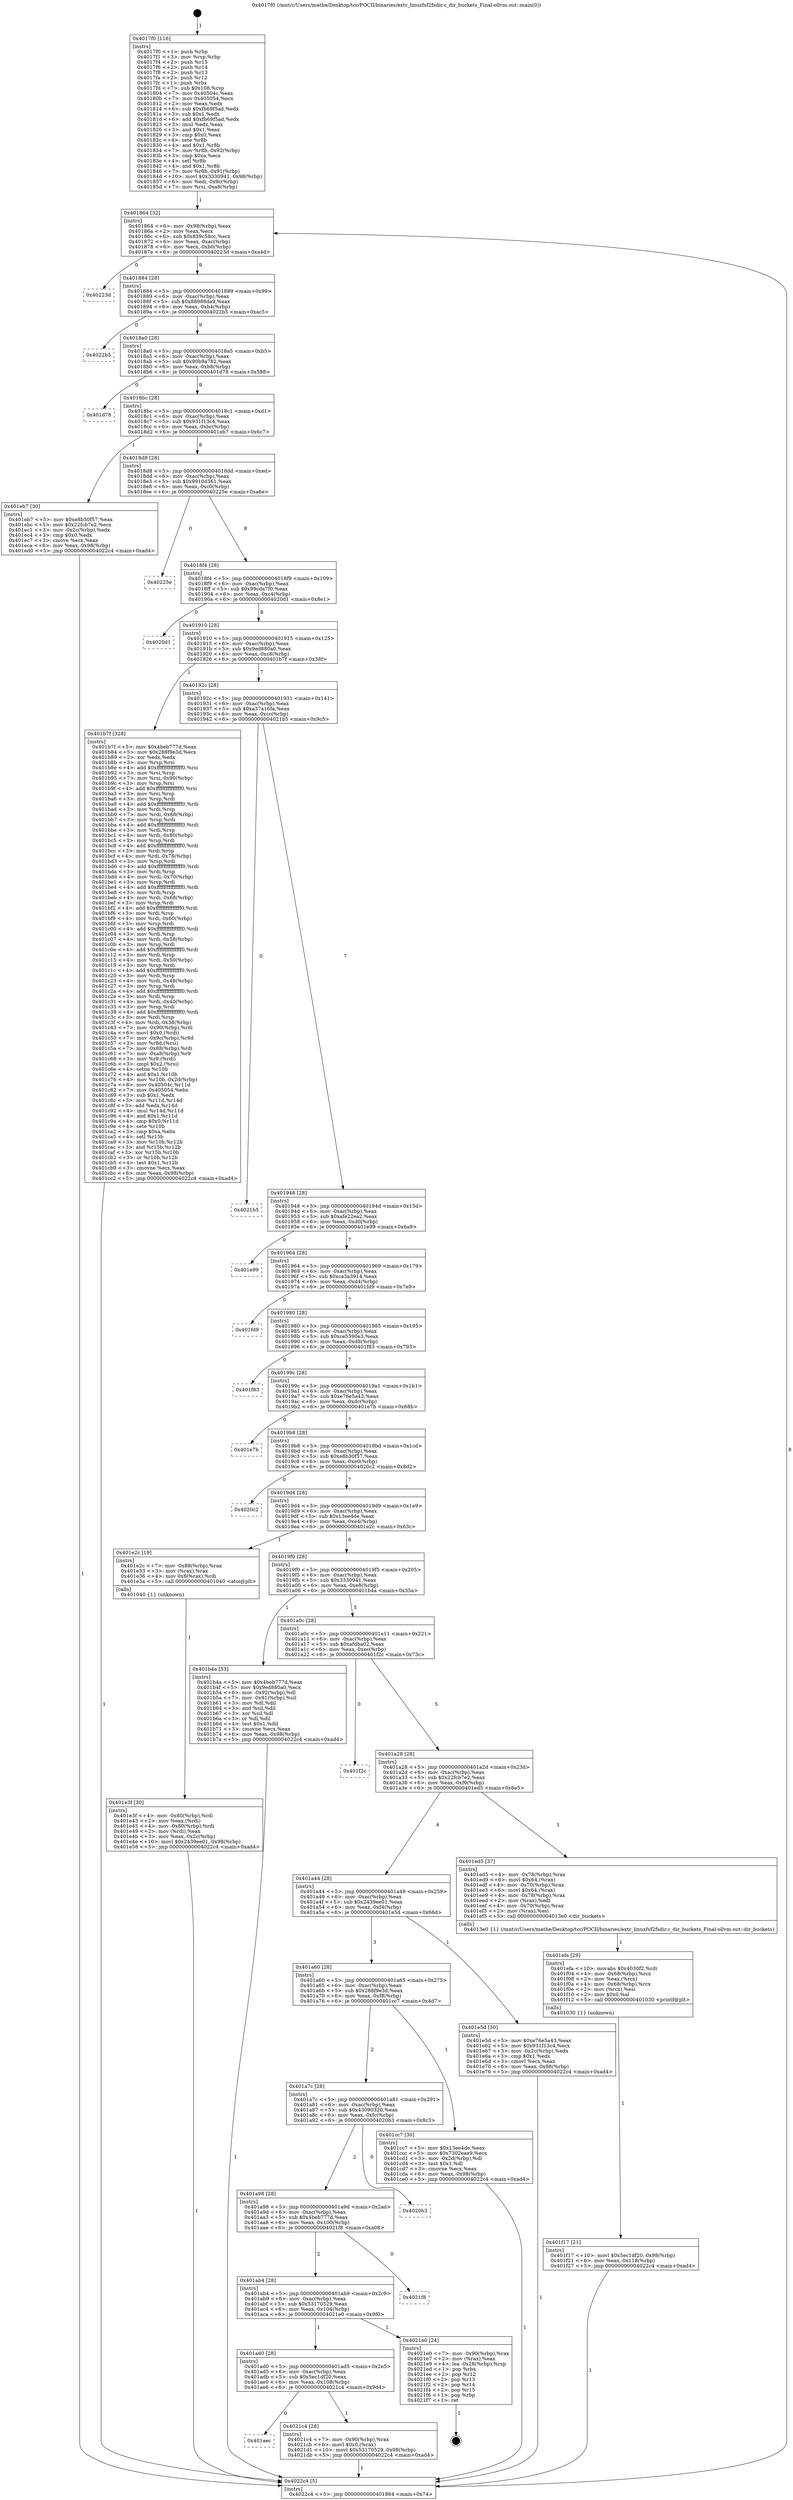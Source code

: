 digraph "0x4017f0" {
  label = "0x4017f0 (/mnt/c/Users/mathe/Desktop/tcc/POCII/binaries/extr_linuxfsf2fsdir.c_dir_buckets_Final-ollvm.out::main(0))"
  labelloc = "t"
  node[shape=record]

  Entry [label="",width=0.3,height=0.3,shape=circle,fillcolor=black,style=filled]
  "0x401864" [label="{
     0x401864 [32]\l
     | [instrs]\l
     &nbsp;&nbsp;0x401864 \<+6\>: mov -0x98(%rbp),%eax\l
     &nbsp;&nbsp;0x40186a \<+2\>: mov %eax,%ecx\l
     &nbsp;&nbsp;0x40186c \<+6\>: sub $0x839c58cc,%ecx\l
     &nbsp;&nbsp;0x401872 \<+6\>: mov %eax,-0xac(%rbp)\l
     &nbsp;&nbsp;0x401878 \<+6\>: mov %ecx,-0xb0(%rbp)\l
     &nbsp;&nbsp;0x40187e \<+6\>: je 000000000040223d \<main+0xa4d\>\l
  }"]
  "0x40223d" [label="{
     0x40223d\l
  }", style=dashed]
  "0x401884" [label="{
     0x401884 [28]\l
     | [instrs]\l
     &nbsp;&nbsp;0x401884 \<+5\>: jmp 0000000000401889 \<main+0x99\>\l
     &nbsp;&nbsp;0x401889 \<+6\>: mov -0xac(%rbp),%eax\l
     &nbsp;&nbsp;0x40188f \<+5\>: sub $0x88988da9,%eax\l
     &nbsp;&nbsp;0x401894 \<+6\>: mov %eax,-0xb4(%rbp)\l
     &nbsp;&nbsp;0x40189a \<+6\>: je 00000000004022b5 \<main+0xac5\>\l
  }"]
  Exit [label="",width=0.3,height=0.3,shape=circle,fillcolor=black,style=filled,peripheries=2]
  "0x4022b5" [label="{
     0x4022b5\l
  }", style=dashed]
  "0x4018a0" [label="{
     0x4018a0 [28]\l
     | [instrs]\l
     &nbsp;&nbsp;0x4018a0 \<+5\>: jmp 00000000004018a5 \<main+0xb5\>\l
     &nbsp;&nbsp;0x4018a5 \<+6\>: mov -0xac(%rbp),%eax\l
     &nbsp;&nbsp;0x4018ab \<+5\>: sub $0x90b9a782,%eax\l
     &nbsp;&nbsp;0x4018b0 \<+6\>: mov %eax,-0xb8(%rbp)\l
     &nbsp;&nbsp;0x4018b6 \<+6\>: je 0000000000401d78 \<main+0x588\>\l
  }"]
  "0x401aec" [label="{
     0x401aec\l
  }", style=dashed]
  "0x401d78" [label="{
     0x401d78\l
  }", style=dashed]
  "0x4018bc" [label="{
     0x4018bc [28]\l
     | [instrs]\l
     &nbsp;&nbsp;0x4018bc \<+5\>: jmp 00000000004018c1 \<main+0xd1\>\l
     &nbsp;&nbsp;0x4018c1 \<+6\>: mov -0xac(%rbp),%eax\l
     &nbsp;&nbsp;0x4018c7 \<+5\>: sub $0x931f13c4,%eax\l
     &nbsp;&nbsp;0x4018cc \<+6\>: mov %eax,-0xbc(%rbp)\l
     &nbsp;&nbsp;0x4018d2 \<+6\>: je 0000000000401eb7 \<main+0x6c7\>\l
  }"]
  "0x4021c4" [label="{
     0x4021c4 [28]\l
     | [instrs]\l
     &nbsp;&nbsp;0x4021c4 \<+7\>: mov -0x90(%rbp),%rax\l
     &nbsp;&nbsp;0x4021cb \<+6\>: movl $0x0,(%rax)\l
     &nbsp;&nbsp;0x4021d1 \<+10\>: movl $0x53170529,-0x98(%rbp)\l
     &nbsp;&nbsp;0x4021db \<+5\>: jmp 00000000004022c4 \<main+0xad4\>\l
  }"]
  "0x401eb7" [label="{
     0x401eb7 [30]\l
     | [instrs]\l
     &nbsp;&nbsp;0x401eb7 \<+5\>: mov $0xe8b30f57,%eax\l
     &nbsp;&nbsp;0x401ebc \<+5\>: mov $0x22fcb7e2,%ecx\l
     &nbsp;&nbsp;0x401ec1 \<+3\>: mov -0x2c(%rbp),%edx\l
     &nbsp;&nbsp;0x401ec4 \<+3\>: cmp $0x0,%edx\l
     &nbsp;&nbsp;0x401ec7 \<+3\>: cmove %ecx,%eax\l
     &nbsp;&nbsp;0x401eca \<+6\>: mov %eax,-0x98(%rbp)\l
     &nbsp;&nbsp;0x401ed0 \<+5\>: jmp 00000000004022c4 \<main+0xad4\>\l
  }"]
  "0x4018d8" [label="{
     0x4018d8 [28]\l
     | [instrs]\l
     &nbsp;&nbsp;0x4018d8 \<+5\>: jmp 00000000004018dd \<main+0xed\>\l
     &nbsp;&nbsp;0x4018dd \<+6\>: mov -0xac(%rbp),%eax\l
     &nbsp;&nbsp;0x4018e3 \<+5\>: sub $0x9910d361,%eax\l
     &nbsp;&nbsp;0x4018e8 \<+6\>: mov %eax,-0xc0(%rbp)\l
     &nbsp;&nbsp;0x4018ee \<+6\>: je 000000000040225e \<main+0xa6e\>\l
  }"]
  "0x401ad0" [label="{
     0x401ad0 [28]\l
     | [instrs]\l
     &nbsp;&nbsp;0x401ad0 \<+5\>: jmp 0000000000401ad5 \<main+0x2e5\>\l
     &nbsp;&nbsp;0x401ad5 \<+6\>: mov -0xac(%rbp),%eax\l
     &nbsp;&nbsp;0x401adb \<+5\>: sub $0x5ec1df20,%eax\l
     &nbsp;&nbsp;0x401ae0 \<+6\>: mov %eax,-0x108(%rbp)\l
     &nbsp;&nbsp;0x401ae6 \<+6\>: je 00000000004021c4 \<main+0x9d4\>\l
  }"]
  "0x40225e" [label="{
     0x40225e\l
  }", style=dashed]
  "0x4018f4" [label="{
     0x4018f4 [28]\l
     | [instrs]\l
     &nbsp;&nbsp;0x4018f4 \<+5\>: jmp 00000000004018f9 \<main+0x109\>\l
     &nbsp;&nbsp;0x4018f9 \<+6\>: mov -0xac(%rbp),%eax\l
     &nbsp;&nbsp;0x4018ff \<+5\>: sub $0x99cda7f0,%eax\l
     &nbsp;&nbsp;0x401904 \<+6\>: mov %eax,-0xc4(%rbp)\l
     &nbsp;&nbsp;0x40190a \<+6\>: je 00000000004020d1 \<main+0x8e1\>\l
  }"]
  "0x4021e0" [label="{
     0x4021e0 [24]\l
     | [instrs]\l
     &nbsp;&nbsp;0x4021e0 \<+7\>: mov -0x90(%rbp),%rax\l
     &nbsp;&nbsp;0x4021e7 \<+2\>: mov (%rax),%eax\l
     &nbsp;&nbsp;0x4021e9 \<+4\>: lea -0x28(%rbp),%rsp\l
     &nbsp;&nbsp;0x4021ed \<+1\>: pop %rbx\l
     &nbsp;&nbsp;0x4021ee \<+2\>: pop %r12\l
     &nbsp;&nbsp;0x4021f0 \<+2\>: pop %r13\l
     &nbsp;&nbsp;0x4021f2 \<+2\>: pop %r14\l
     &nbsp;&nbsp;0x4021f4 \<+2\>: pop %r15\l
     &nbsp;&nbsp;0x4021f6 \<+1\>: pop %rbp\l
     &nbsp;&nbsp;0x4021f7 \<+1\>: ret\l
  }"]
  "0x4020d1" [label="{
     0x4020d1\l
  }", style=dashed]
  "0x401910" [label="{
     0x401910 [28]\l
     | [instrs]\l
     &nbsp;&nbsp;0x401910 \<+5\>: jmp 0000000000401915 \<main+0x125\>\l
     &nbsp;&nbsp;0x401915 \<+6\>: mov -0xac(%rbp),%eax\l
     &nbsp;&nbsp;0x40191b \<+5\>: sub $0x9ed880a0,%eax\l
     &nbsp;&nbsp;0x401920 \<+6\>: mov %eax,-0xc8(%rbp)\l
     &nbsp;&nbsp;0x401926 \<+6\>: je 0000000000401b7f \<main+0x38f\>\l
  }"]
  "0x401ab4" [label="{
     0x401ab4 [28]\l
     | [instrs]\l
     &nbsp;&nbsp;0x401ab4 \<+5\>: jmp 0000000000401ab9 \<main+0x2c9\>\l
     &nbsp;&nbsp;0x401ab9 \<+6\>: mov -0xac(%rbp),%eax\l
     &nbsp;&nbsp;0x401abf \<+5\>: sub $0x53170529,%eax\l
     &nbsp;&nbsp;0x401ac4 \<+6\>: mov %eax,-0x104(%rbp)\l
     &nbsp;&nbsp;0x401aca \<+6\>: je 00000000004021e0 \<main+0x9f0\>\l
  }"]
  "0x401b7f" [label="{
     0x401b7f [328]\l
     | [instrs]\l
     &nbsp;&nbsp;0x401b7f \<+5\>: mov $0x4beb777d,%eax\l
     &nbsp;&nbsp;0x401b84 \<+5\>: mov $0x288f9e3d,%ecx\l
     &nbsp;&nbsp;0x401b89 \<+2\>: xor %edx,%edx\l
     &nbsp;&nbsp;0x401b8b \<+3\>: mov %rsp,%rsi\l
     &nbsp;&nbsp;0x401b8e \<+4\>: add $0xfffffffffffffff0,%rsi\l
     &nbsp;&nbsp;0x401b92 \<+3\>: mov %rsi,%rsp\l
     &nbsp;&nbsp;0x401b95 \<+7\>: mov %rsi,-0x90(%rbp)\l
     &nbsp;&nbsp;0x401b9c \<+3\>: mov %rsp,%rsi\l
     &nbsp;&nbsp;0x401b9f \<+4\>: add $0xfffffffffffffff0,%rsi\l
     &nbsp;&nbsp;0x401ba3 \<+3\>: mov %rsi,%rsp\l
     &nbsp;&nbsp;0x401ba6 \<+3\>: mov %rsp,%rdi\l
     &nbsp;&nbsp;0x401ba9 \<+4\>: add $0xfffffffffffffff0,%rdi\l
     &nbsp;&nbsp;0x401bad \<+3\>: mov %rdi,%rsp\l
     &nbsp;&nbsp;0x401bb0 \<+7\>: mov %rdi,-0x88(%rbp)\l
     &nbsp;&nbsp;0x401bb7 \<+3\>: mov %rsp,%rdi\l
     &nbsp;&nbsp;0x401bba \<+4\>: add $0xfffffffffffffff0,%rdi\l
     &nbsp;&nbsp;0x401bbe \<+3\>: mov %rdi,%rsp\l
     &nbsp;&nbsp;0x401bc1 \<+4\>: mov %rdi,-0x80(%rbp)\l
     &nbsp;&nbsp;0x401bc5 \<+3\>: mov %rsp,%rdi\l
     &nbsp;&nbsp;0x401bc8 \<+4\>: add $0xfffffffffffffff0,%rdi\l
     &nbsp;&nbsp;0x401bcc \<+3\>: mov %rdi,%rsp\l
     &nbsp;&nbsp;0x401bcf \<+4\>: mov %rdi,-0x78(%rbp)\l
     &nbsp;&nbsp;0x401bd3 \<+3\>: mov %rsp,%rdi\l
     &nbsp;&nbsp;0x401bd6 \<+4\>: add $0xfffffffffffffff0,%rdi\l
     &nbsp;&nbsp;0x401bda \<+3\>: mov %rdi,%rsp\l
     &nbsp;&nbsp;0x401bdd \<+4\>: mov %rdi,-0x70(%rbp)\l
     &nbsp;&nbsp;0x401be1 \<+3\>: mov %rsp,%rdi\l
     &nbsp;&nbsp;0x401be4 \<+4\>: add $0xfffffffffffffff0,%rdi\l
     &nbsp;&nbsp;0x401be8 \<+3\>: mov %rdi,%rsp\l
     &nbsp;&nbsp;0x401beb \<+4\>: mov %rdi,-0x68(%rbp)\l
     &nbsp;&nbsp;0x401bef \<+3\>: mov %rsp,%rdi\l
     &nbsp;&nbsp;0x401bf2 \<+4\>: add $0xfffffffffffffff0,%rdi\l
     &nbsp;&nbsp;0x401bf6 \<+3\>: mov %rdi,%rsp\l
     &nbsp;&nbsp;0x401bf9 \<+4\>: mov %rdi,-0x60(%rbp)\l
     &nbsp;&nbsp;0x401bfd \<+3\>: mov %rsp,%rdi\l
     &nbsp;&nbsp;0x401c00 \<+4\>: add $0xfffffffffffffff0,%rdi\l
     &nbsp;&nbsp;0x401c04 \<+3\>: mov %rdi,%rsp\l
     &nbsp;&nbsp;0x401c07 \<+4\>: mov %rdi,-0x58(%rbp)\l
     &nbsp;&nbsp;0x401c0b \<+3\>: mov %rsp,%rdi\l
     &nbsp;&nbsp;0x401c0e \<+4\>: add $0xfffffffffffffff0,%rdi\l
     &nbsp;&nbsp;0x401c12 \<+3\>: mov %rdi,%rsp\l
     &nbsp;&nbsp;0x401c15 \<+4\>: mov %rdi,-0x50(%rbp)\l
     &nbsp;&nbsp;0x401c19 \<+3\>: mov %rsp,%rdi\l
     &nbsp;&nbsp;0x401c1c \<+4\>: add $0xfffffffffffffff0,%rdi\l
     &nbsp;&nbsp;0x401c20 \<+3\>: mov %rdi,%rsp\l
     &nbsp;&nbsp;0x401c23 \<+4\>: mov %rdi,-0x48(%rbp)\l
     &nbsp;&nbsp;0x401c27 \<+3\>: mov %rsp,%rdi\l
     &nbsp;&nbsp;0x401c2a \<+4\>: add $0xfffffffffffffff0,%rdi\l
     &nbsp;&nbsp;0x401c2e \<+3\>: mov %rdi,%rsp\l
     &nbsp;&nbsp;0x401c31 \<+4\>: mov %rdi,-0x40(%rbp)\l
     &nbsp;&nbsp;0x401c35 \<+3\>: mov %rsp,%rdi\l
     &nbsp;&nbsp;0x401c38 \<+4\>: add $0xfffffffffffffff0,%rdi\l
     &nbsp;&nbsp;0x401c3c \<+3\>: mov %rdi,%rsp\l
     &nbsp;&nbsp;0x401c3f \<+4\>: mov %rdi,-0x38(%rbp)\l
     &nbsp;&nbsp;0x401c43 \<+7\>: mov -0x90(%rbp),%rdi\l
     &nbsp;&nbsp;0x401c4a \<+6\>: movl $0x0,(%rdi)\l
     &nbsp;&nbsp;0x401c50 \<+7\>: mov -0x9c(%rbp),%r8d\l
     &nbsp;&nbsp;0x401c57 \<+3\>: mov %r8d,(%rsi)\l
     &nbsp;&nbsp;0x401c5a \<+7\>: mov -0x88(%rbp),%rdi\l
     &nbsp;&nbsp;0x401c61 \<+7\>: mov -0xa8(%rbp),%r9\l
     &nbsp;&nbsp;0x401c68 \<+3\>: mov %r9,(%rdi)\l
     &nbsp;&nbsp;0x401c6b \<+3\>: cmpl $0x2,(%rsi)\l
     &nbsp;&nbsp;0x401c6e \<+4\>: setne %r10b\l
     &nbsp;&nbsp;0x401c72 \<+4\>: and $0x1,%r10b\l
     &nbsp;&nbsp;0x401c76 \<+4\>: mov %r10b,-0x2d(%rbp)\l
     &nbsp;&nbsp;0x401c7a \<+8\>: mov 0x40504c,%r11d\l
     &nbsp;&nbsp;0x401c82 \<+7\>: mov 0x405054,%ebx\l
     &nbsp;&nbsp;0x401c89 \<+3\>: sub $0x1,%edx\l
     &nbsp;&nbsp;0x401c8c \<+3\>: mov %r11d,%r14d\l
     &nbsp;&nbsp;0x401c8f \<+3\>: add %edx,%r14d\l
     &nbsp;&nbsp;0x401c92 \<+4\>: imul %r14d,%r11d\l
     &nbsp;&nbsp;0x401c96 \<+4\>: and $0x1,%r11d\l
     &nbsp;&nbsp;0x401c9a \<+4\>: cmp $0x0,%r11d\l
     &nbsp;&nbsp;0x401c9e \<+4\>: sete %r10b\l
     &nbsp;&nbsp;0x401ca2 \<+3\>: cmp $0xa,%ebx\l
     &nbsp;&nbsp;0x401ca5 \<+4\>: setl %r15b\l
     &nbsp;&nbsp;0x401ca9 \<+3\>: mov %r10b,%r12b\l
     &nbsp;&nbsp;0x401cac \<+3\>: and %r15b,%r12b\l
     &nbsp;&nbsp;0x401caf \<+3\>: xor %r15b,%r10b\l
     &nbsp;&nbsp;0x401cb2 \<+3\>: or %r10b,%r12b\l
     &nbsp;&nbsp;0x401cb5 \<+4\>: test $0x1,%r12b\l
     &nbsp;&nbsp;0x401cb9 \<+3\>: cmovne %ecx,%eax\l
     &nbsp;&nbsp;0x401cbc \<+6\>: mov %eax,-0x98(%rbp)\l
     &nbsp;&nbsp;0x401cc2 \<+5\>: jmp 00000000004022c4 \<main+0xad4\>\l
  }"]
  "0x40192c" [label="{
     0x40192c [28]\l
     | [instrs]\l
     &nbsp;&nbsp;0x40192c \<+5\>: jmp 0000000000401931 \<main+0x141\>\l
     &nbsp;&nbsp;0x401931 \<+6\>: mov -0xac(%rbp),%eax\l
     &nbsp;&nbsp;0x401937 \<+5\>: sub $0xa37a16fa,%eax\l
     &nbsp;&nbsp;0x40193c \<+6\>: mov %eax,-0xcc(%rbp)\l
     &nbsp;&nbsp;0x401942 \<+6\>: je 00000000004021b5 \<main+0x9c5\>\l
  }"]
  "0x4021f8" [label="{
     0x4021f8\l
  }", style=dashed]
  "0x4021b5" [label="{
     0x4021b5\l
  }", style=dashed]
  "0x401948" [label="{
     0x401948 [28]\l
     | [instrs]\l
     &nbsp;&nbsp;0x401948 \<+5\>: jmp 000000000040194d \<main+0x15d\>\l
     &nbsp;&nbsp;0x40194d \<+6\>: mov -0xac(%rbp),%eax\l
     &nbsp;&nbsp;0x401953 \<+5\>: sub $0xafe22ea2,%eax\l
     &nbsp;&nbsp;0x401958 \<+6\>: mov %eax,-0xd0(%rbp)\l
     &nbsp;&nbsp;0x40195e \<+6\>: je 0000000000401e99 \<main+0x6a9\>\l
  }"]
  "0x401a98" [label="{
     0x401a98 [28]\l
     | [instrs]\l
     &nbsp;&nbsp;0x401a98 \<+5\>: jmp 0000000000401a9d \<main+0x2ad\>\l
     &nbsp;&nbsp;0x401a9d \<+6\>: mov -0xac(%rbp),%eax\l
     &nbsp;&nbsp;0x401aa3 \<+5\>: sub $0x4beb777d,%eax\l
     &nbsp;&nbsp;0x401aa8 \<+6\>: mov %eax,-0x100(%rbp)\l
     &nbsp;&nbsp;0x401aae \<+6\>: je 00000000004021f8 \<main+0xa08\>\l
  }"]
  "0x401e99" [label="{
     0x401e99\l
  }", style=dashed]
  "0x401964" [label="{
     0x401964 [28]\l
     | [instrs]\l
     &nbsp;&nbsp;0x401964 \<+5\>: jmp 0000000000401969 \<main+0x179\>\l
     &nbsp;&nbsp;0x401969 \<+6\>: mov -0xac(%rbp),%eax\l
     &nbsp;&nbsp;0x40196f \<+5\>: sub $0xca3a3914,%eax\l
     &nbsp;&nbsp;0x401974 \<+6\>: mov %eax,-0xd4(%rbp)\l
     &nbsp;&nbsp;0x40197a \<+6\>: je 0000000000401fd9 \<main+0x7e9\>\l
  }"]
  "0x4020b3" [label="{
     0x4020b3\l
  }", style=dashed]
  "0x401fd9" [label="{
     0x401fd9\l
  }", style=dashed]
  "0x401980" [label="{
     0x401980 [28]\l
     | [instrs]\l
     &nbsp;&nbsp;0x401980 \<+5\>: jmp 0000000000401985 \<main+0x195\>\l
     &nbsp;&nbsp;0x401985 \<+6\>: mov -0xac(%rbp),%eax\l
     &nbsp;&nbsp;0x40198b \<+5\>: sub $0xce5590e3,%eax\l
     &nbsp;&nbsp;0x401990 \<+6\>: mov %eax,-0xd8(%rbp)\l
     &nbsp;&nbsp;0x401996 \<+6\>: je 0000000000401f83 \<main+0x793\>\l
  }"]
  "0x401f17" [label="{
     0x401f17 [21]\l
     | [instrs]\l
     &nbsp;&nbsp;0x401f17 \<+10\>: movl $0x5ec1df20,-0x98(%rbp)\l
     &nbsp;&nbsp;0x401f21 \<+6\>: mov %eax,-0x118(%rbp)\l
     &nbsp;&nbsp;0x401f27 \<+5\>: jmp 00000000004022c4 \<main+0xad4\>\l
  }"]
  "0x401f83" [label="{
     0x401f83\l
  }", style=dashed]
  "0x40199c" [label="{
     0x40199c [28]\l
     | [instrs]\l
     &nbsp;&nbsp;0x40199c \<+5\>: jmp 00000000004019a1 \<main+0x1b1\>\l
     &nbsp;&nbsp;0x4019a1 \<+6\>: mov -0xac(%rbp),%eax\l
     &nbsp;&nbsp;0x4019a7 \<+5\>: sub $0xe76e5a43,%eax\l
     &nbsp;&nbsp;0x4019ac \<+6\>: mov %eax,-0xdc(%rbp)\l
     &nbsp;&nbsp;0x4019b2 \<+6\>: je 0000000000401e7b \<main+0x68b\>\l
  }"]
  "0x401efa" [label="{
     0x401efa [29]\l
     | [instrs]\l
     &nbsp;&nbsp;0x401efa \<+10\>: movabs $0x4030f2,%rdi\l
     &nbsp;&nbsp;0x401f04 \<+4\>: mov -0x68(%rbp),%rcx\l
     &nbsp;&nbsp;0x401f08 \<+2\>: mov %eax,(%rcx)\l
     &nbsp;&nbsp;0x401f0a \<+4\>: mov -0x68(%rbp),%rcx\l
     &nbsp;&nbsp;0x401f0e \<+2\>: mov (%rcx),%esi\l
     &nbsp;&nbsp;0x401f10 \<+2\>: mov $0x0,%al\l
     &nbsp;&nbsp;0x401f12 \<+5\>: call 0000000000401030 \<printf@plt\>\l
     | [calls]\l
     &nbsp;&nbsp;0x401030 \{1\} (unknown)\l
  }"]
  "0x401e7b" [label="{
     0x401e7b\l
  }", style=dashed]
  "0x4019b8" [label="{
     0x4019b8 [28]\l
     | [instrs]\l
     &nbsp;&nbsp;0x4019b8 \<+5\>: jmp 00000000004019bd \<main+0x1cd\>\l
     &nbsp;&nbsp;0x4019bd \<+6\>: mov -0xac(%rbp),%eax\l
     &nbsp;&nbsp;0x4019c3 \<+5\>: sub $0xe8b30f57,%eax\l
     &nbsp;&nbsp;0x4019c8 \<+6\>: mov %eax,-0xe0(%rbp)\l
     &nbsp;&nbsp;0x4019ce \<+6\>: je 00000000004020c2 \<main+0x8d2\>\l
  }"]
  "0x401e3f" [label="{
     0x401e3f [30]\l
     | [instrs]\l
     &nbsp;&nbsp;0x401e3f \<+4\>: mov -0x80(%rbp),%rdi\l
     &nbsp;&nbsp;0x401e43 \<+2\>: mov %eax,(%rdi)\l
     &nbsp;&nbsp;0x401e45 \<+4\>: mov -0x80(%rbp),%rdi\l
     &nbsp;&nbsp;0x401e49 \<+2\>: mov (%rdi),%eax\l
     &nbsp;&nbsp;0x401e4b \<+3\>: mov %eax,-0x2c(%rbp)\l
     &nbsp;&nbsp;0x401e4e \<+10\>: movl $0x2439ee01,-0x98(%rbp)\l
     &nbsp;&nbsp;0x401e58 \<+5\>: jmp 00000000004022c4 \<main+0xad4\>\l
  }"]
  "0x4020c2" [label="{
     0x4020c2\l
  }", style=dashed]
  "0x4019d4" [label="{
     0x4019d4 [28]\l
     | [instrs]\l
     &nbsp;&nbsp;0x4019d4 \<+5\>: jmp 00000000004019d9 \<main+0x1e9\>\l
     &nbsp;&nbsp;0x4019d9 \<+6\>: mov -0xac(%rbp),%eax\l
     &nbsp;&nbsp;0x4019df \<+5\>: sub $0x13ee4de,%eax\l
     &nbsp;&nbsp;0x4019e4 \<+6\>: mov %eax,-0xe4(%rbp)\l
     &nbsp;&nbsp;0x4019ea \<+6\>: je 0000000000401e2c \<main+0x63c\>\l
  }"]
  "0x401a7c" [label="{
     0x401a7c [28]\l
     | [instrs]\l
     &nbsp;&nbsp;0x401a7c \<+5\>: jmp 0000000000401a81 \<main+0x291\>\l
     &nbsp;&nbsp;0x401a81 \<+6\>: mov -0xac(%rbp),%eax\l
     &nbsp;&nbsp;0x401a87 \<+5\>: sub $0x43090320,%eax\l
     &nbsp;&nbsp;0x401a8c \<+6\>: mov %eax,-0xfc(%rbp)\l
     &nbsp;&nbsp;0x401a92 \<+6\>: je 00000000004020b3 \<main+0x8c3\>\l
  }"]
  "0x401e2c" [label="{
     0x401e2c [19]\l
     | [instrs]\l
     &nbsp;&nbsp;0x401e2c \<+7\>: mov -0x88(%rbp),%rax\l
     &nbsp;&nbsp;0x401e33 \<+3\>: mov (%rax),%rax\l
     &nbsp;&nbsp;0x401e36 \<+4\>: mov 0x8(%rax),%rdi\l
     &nbsp;&nbsp;0x401e3a \<+5\>: call 0000000000401040 \<atoi@plt\>\l
     | [calls]\l
     &nbsp;&nbsp;0x401040 \{1\} (unknown)\l
  }"]
  "0x4019f0" [label="{
     0x4019f0 [28]\l
     | [instrs]\l
     &nbsp;&nbsp;0x4019f0 \<+5\>: jmp 00000000004019f5 \<main+0x205\>\l
     &nbsp;&nbsp;0x4019f5 \<+6\>: mov -0xac(%rbp),%eax\l
     &nbsp;&nbsp;0x4019fb \<+5\>: sub $0x3330941,%eax\l
     &nbsp;&nbsp;0x401a00 \<+6\>: mov %eax,-0xe8(%rbp)\l
     &nbsp;&nbsp;0x401a06 \<+6\>: je 0000000000401b4a \<main+0x35a\>\l
  }"]
  "0x401cc7" [label="{
     0x401cc7 [30]\l
     | [instrs]\l
     &nbsp;&nbsp;0x401cc7 \<+5\>: mov $0x13ee4de,%eax\l
     &nbsp;&nbsp;0x401ccc \<+5\>: mov $0x7302eae9,%ecx\l
     &nbsp;&nbsp;0x401cd1 \<+3\>: mov -0x2d(%rbp),%dl\l
     &nbsp;&nbsp;0x401cd4 \<+3\>: test $0x1,%dl\l
     &nbsp;&nbsp;0x401cd7 \<+3\>: cmovne %ecx,%eax\l
     &nbsp;&nbsp;0x401cda \<+6\>: mov %eax,-0x98(%rbp)\l
     &nbsp;&nbsp;0x401ce0 \<+5\>: jmp 00000000004022c4 \<main+0xad4\>\l
  }"]
  "0x401b4a" [label="{
     0x401b4a [53]\l
     | [instrs]\l
     &nbsp;&nbsp;0x401b4a \<+5\>: mov $0x4beb777d,%eax\l
     &nbsp;&nbsp;0x401b4f \<+5\>: mov $0x9ed880a0,%ecx\l
     &nbsp;&nbsp;0x401b54 \<+6\>: mov -0x92(%rbp),%dl\l
     &nbsp;&nbsp;0x401b5a \<+7\>: mov -0x91(%rbp),%sil\l
     &nbsp;&nbsp;0x401b61 \<+3\>: mov %dl,%dil\l
     &nbsp;&nbsp;0x401b64 \<+3\>: and %sil,%dil\l
     &nbsp;&nbsp;0x401b67 \<+3\>: xor %sil,%dl\l
     &nbsp;&nbsp;0x401b6a \<+3\>: or %dl,%dil\l
     &nbsp;&nbsp;0x401b6d \<+4\>: test $0x1,%dil\l
     &nbsp;&nbsp;0x401b71 \<+3\>: cmovne %ecx,%eax\l
     &nbsp;&nbsp;0x401b74 \<+6\>: mov %eax,-0x98(%rbp)\l
     &nbsp;&nbsp;0x401b7a \<+5\>: jmp 00000000004022c4 \<main+0xad4\>\l
  }"]
  "0x401a0c" [label="{
     0x401a0c [28]\l
     | [instrs]\l
     &nbsp;&nbsp;0x401a0c \<+5\>: jmp 0000000000401a11 \<main+0x221\>\l
     &nbsp;&nbsp;0x401a11 \<+6\>: mov -0xac(%rbp),%eax\l
     &nbsp;&nbsp;0x401a17 \<+5\>: sub $0xafdba02,%eax\l
     &nbsp;&nbsp;0x401a1c \<+6\>: mov %eax,-0xec(%rbp)\l
     &nbsp;&nbsp;0x401a22 \<+6\>: je 0000000000401f2c \<main+0x73c\>\l
  }"]
  "0x4022c4" [label="{
     0x4022c4 [5]\l
     | [instrs]\l
     &nbsp;&nbsp;0x4022c4 \<+5\>: jmp 0000000000401864 \<main+0x74\>\l
  }"]
  "0x4017f0" [label="{
     0x4017f0 [116]\l
     | [instrs]\l
     &nbsp;&nbsp;0x4017f0 \<+1\>: push %rbp\l
     &nbsp;&nbsp;0x4017f1 \<+3\>: mov %rsp,%rbp\l
     &nbsp;&nbsp;0x4017f4 \<+2\>: push %r15\l
     &nbsp;&nbsp;0x4017f6 \<+2\>: push %r14\l
     &nbsp;&nbsp;0x4017f8 \<+2\>: push %r13\l
     &nbsp;&nbsp;0x4017fa \<+2\>: push %r12\l
     &nbsp;&nbsp;0x4017fc \<+1\>: push %rbx\l
     &nbsp;&nbsp;0x4017fd \<+7\>: sub $0x108,%rsp\l
     &nbsp;&nbsp;0x401804 \<+7\>: mov 0x40504c,%eax\l
     &nbsp;&nbsp;0x40180b \<+7\>: mov 0x405054,%ecx\l
     &nbsp;&nbsp;0x401812 \<+2\>: mov %eax,%edx\l
     &nbsp;&nbsp;0x401814 \<+6\>: sub $0xfb69f5ad,%edx\l
     &nbsp;&nbsp;0x40181a \<+3\>: sub $0x1,%edx\l
     &nbsp;&nbsp;0x40181d \<+6\>: add $0xfb69f5ad,%edx\l
     &nbsp;&nbsp;0x401823 \<+3\>: imul %edx,%eax\l
     &nbsp;&nbsp;0x401826 \<+3\>: and $0x1,%eax\l
     &nbsp;&nbsp;0x401829 \<+3\>: cmp $0x0,%eax\l
     &nbsp;&nbsp;0x40182c \<+4\>: sete %r8b\l
     &nbsp;&nbsp;0x401830 \<+4\>: and $0x1,%r8b\l
     &nbsp;&nbsp;0x401834 \<+7\>: mov %r8b,-0x92(%rbp)\l
     &nbsp;&nbsp;0x40183b \<+3\>: cmp $0xa,%ecx\l
     &nbsp;&nbsp;0x40183e \<+4\>: setl %r8b\l
     &nbsp;&nbsp;0x401842 \<+4\>: and $0x1,%r8b\l
     &nbsp;&nbsp;0x401846 \<+7\>: mov %r8b,-0x91(%rbp)\l
     &nbsp;&nbsp;0x40184d \<+10\>: movl $0x3330941,-0x98(%rbp)\l
     &nbsp;&nbsp;0x401857 \<+6\>: mov %edi,-0x9c(%rbp)\l
     &nbsp;&nbsp;0x40185d \<+7\>: mov %rsi,-0xa8(%rbp)\l
  }"]
  "0x401a60" [label="{
     0x401a60 [28]\l
     | [instrs]\l
     &nbsp;&nbsp;0x401a60 \<+5\>: jmp 0000000000401a65 \<main+0x275\>\l
     &nbsp;&nbsp;0x401a65 \<+6\>: mov -0xac(%rbp),%eax\l
     &nbsp;&nbsp;0x401a6b \<+5\>: sub $0x288f9e3d,%eax\l
     &nbsp;&nbsp;0x401a70 \<+6\>: mov %eax,-0xf8(%rbp)\l
     &nbsp;&nbsp;0x401a76 \<+6\>: je 0000000000401cc7 \<main+0x4d7\>\l
  }"]
  "0x401e5d" [label="{
     0x401e5d [30]\l
     | [instrs]\l
     &nbsp;&nbsp;0x401e5d \<+5\>: mov $0xe76e5a43,%eax\l
     &nbsp;&nbsp;0x401e62 \<+5\>: mov $0x931f13c4,%ecx\l
     &nbsp;&nbsp;0x401e67 \<+3\>: mov -0x2c(%rbp),%edx\l
     &nbsp;&nbsp;0x401e6a \<+3\>: cmp $0x1,%edx\l
     &nbsp;&nbsp;0x401e6d \<+3\>: cmovl %ecx,%eax\l
     &nbsp;&nbsp;0x401e70 \<+6\>: mov %eax,-0x98(%rbp)\l
     &nbsp;&nbsp;0x401e76 \<+5\>: jmp 00000000004022c4 \<main+0xad4\>\l
  }"]
  "0x401f2c" [label="{
     0x401f2c\l
  }", style=dashed]
  "0x401a28" [label="{
     0x401a28 [28]\l
     | [instrs]\l
     &nbsp;&nbsp;0x401a28 \<+5\>: jmp 0000000000401a2d \<main+0x23d\>\l
     &nbsp;&nbsp;0x401a2d \<+6\>: mov -0xac(%rbp),%eax\l
     &nbsp;&nbsp;0x401a33 \<+5\>: sub $0x22fcb7e2,%eax\l
     &nbsp;&nbsp;0x401a38 \<+6\>: mov %eax,-0xf0(%rbp)\l
     &nbsp;&nbsp;0x401a3e \<+6\>: je 0000000000401ed5 \<main+0x6e5\>\l
  }"]
  "0x401a44" [label="{
     0x401a44 [28]\l
     | [instrs]\l
     &nbsp;&nbsp;0x401a44 \<+5\>: jmp 0000000000401a49 \<main+0x259\>\l
     &nbsp;&nbsp;0x401a49 \<+6\>: mov -0xac(%rbp),%eax\l
     &nbsp;&nbsp;0x401a4f \<+5\>: sub $0x2439ee01,%eax\l
     &nbsp;&nbsp;0x401a54 \<+6\>: mov %eax,-0xf4(%rbp)\l
     &nbsp;&nbsp;0x401a5a \<+6\>: je 0000000000401e5d \<main+0x66d\>\l
  }"]
  "0x401ed5" [label="{
     0x401ed5 [37]\l
     | [instrs]\l
     &nbsp;&nbsp;0x401ed5 \<+4\>: mov -0x78(%rbp),%rax\l
     &nbsp;&nbsp;0x401ed9 \<+6\>: movl $0x64,(%rax)\l
     &nbsp;&nbsp;0x401edf \<+4\>: mov -0x70(%rbp),%rax\l
     &nbsp;&nbsp;0x401ee3 \<+6\>: movl $0x64,(%rax)\l
     &nbsp;&nbsp;0x401ee9 \<+4\>: mov -0x78(%rbp),%rax\l
     &nbsp;&nbsp;0x401eed \<+2\>: mov (%rax),%edi\l
     &nbsp;&nbsp;0x401eef \<+4\>: mov -0x70(%rbp),%rax\l
     &nbsp;&nbsp;0x401ef3 \<+2\>: mov (%rax),%esi\l
     &nbsp;&nbsp;0x401ef5 \<+5\>: call 00000000004013e0 \<dir_buckets\>\l
     | [calls]\l
     &nbsp;&nbsp;0x4013e0 \{1\} (/mnt/c/Users/mathe/Desktop/tcc/POCII/binaries/extr_linuxfsf2fsdir.c_dir_buckets_Final-ollvm.out::dir_buckets)\l
  }"]
  Entry -> "0x4017f0" [label=" 1"]
  "0x401864" -> "0x40223d" [label=" 0"]
  "0x401864" -> "0x401884" [label=" 9"]
  "0x4021e0" -> Exit [label=" 1"]
  "0x401884" -> "0x4022b5" [label=" 0"]
  "0x401884" -> "0x4018a0" [label=" 9"]
  "0x4021c4" -> "0x4022c4" [label=" 1"]
  "0x4018a0" -> "0x401d78" [label=" 0"]
  "0x4018a0" -> "0x4018bc" [label=" 9"]
  "0x401ad0" -> "0x401aec" [label=" 0"]
  "0x4018bc" -> "0x401eb7" [label=" 1"]
  "0x4018bc" -> "0x4018d8" [label=" 8"]
  "0x401ad0" -> "0x4021c4" [label=" 1"]
  "0x4018d8" -> "0x40225e" [label=" 0"]
  "0x4018d8" -> "0x4018f4" [label=" 8"]
  "0x401ab4" -> "0x401ad0" [label=" 1"]
  "0x4018f4" -> "0x4020d1" [label=" 0"]
  "0x4018f4" -> "0x401910" [label=" 8"]
  "0x401ab4" -> "0x4021e0" [label=" 1"]
  "0x401910" -> "0x401b7f" [label=" 1"]
  "0x401910" -> "0x40192c" [label=" 7"]
  "0x401a98" -> "0x401ab4" [label=" 2"]
  "0x40192c" -> "0x4021b5" [label=" 0"]
  "0x40192c" -> "0x401948" [label=" 7"]
  "0x401a98" -> "0x4021f8" [label=" 0"]
  "0x401948" -> "0x401e99" [label=" 0"]
  "0x401948" -> "0x401964" [label=" 7"]
  "0x401a7c" -> "0x401a98" [label=" 2"]
  "0x401964" -> "0x401fd9" [label=" 0"]
  "0x401964" -> "0x401980" [label=" 7"]
  "0x401a7c" -> "0x4020b3" [label=" 0"]
  "0x401980" -> "0x401f83" [label=" 0"]
  "0x401980" -> "0x40199c" [label=" 7"]
  "0x401f17" -> "0x4022c4" [label=" 1"]
  "0x40199c" -> "0x401e7b" [label=" 0"]
  "0x40199c" -> "0x4019b8" [label=" 7"]
  "0x401efa" -> "0x401f17" [label=" 1"]
  "0x4019b8" -> "0x4020c2" [label=" 0"]
  "0x4019b8" -> "0x4019d4" [label=" 7"]
  "0x401ed5" -> "0x401efa" [label=" 1"]
  "0x4019d4" -> "0x401e2c" [label=" 1"]
  "0x4019d4" -> "0x4019f0" [label=" 6"]
  "0x401eb7" -> "0x4022c4" [label=" 1"]
  "0x4019f0" -> "0x401b4a" [label=" 1"]
  "0x4019f0" -> "0x401a0c" [label=" 5"]
  "0x401b4a" -> "0x4022c4" [label=" 1"]
  "0x4017f0" -> "0x401864" [label=" 1"]
  "0x4022c4" -> "0x401864" [label=" 8"]
  "0x401e5d" -> "0x4022c4" [label=" 1"]
  "0x401b7f" -> "0x4022c4" [label=" 1"]
  "0x401e2c" -> "0x401e3f" [label=" 1"]
  "0x401a0c" -> "0x401f2c" [label=" 0"]
  "0x401a0c" -> "0x401a28" [label=" 5"]
  "0x401cc7" -> "0x4022c4" [label=" 1"]
  "0x401a28" -> "0x401ed5" [label=" 1"]
  "0x401a28" -> "0x401a44" [label=" 4"]
  "0x401a60" -> "0x401a7c" [label=" 2"]
  "0x401a44" -> "0x401e5d" [label=" 1"]
  "0x401a44" -> "0x401a60" [label=" 3"]
  "0x401e3f" -> "0x4022c4" [label=" 1"]
  "0x401a60" -> "0x401cc7" [label=" 1"]
}
